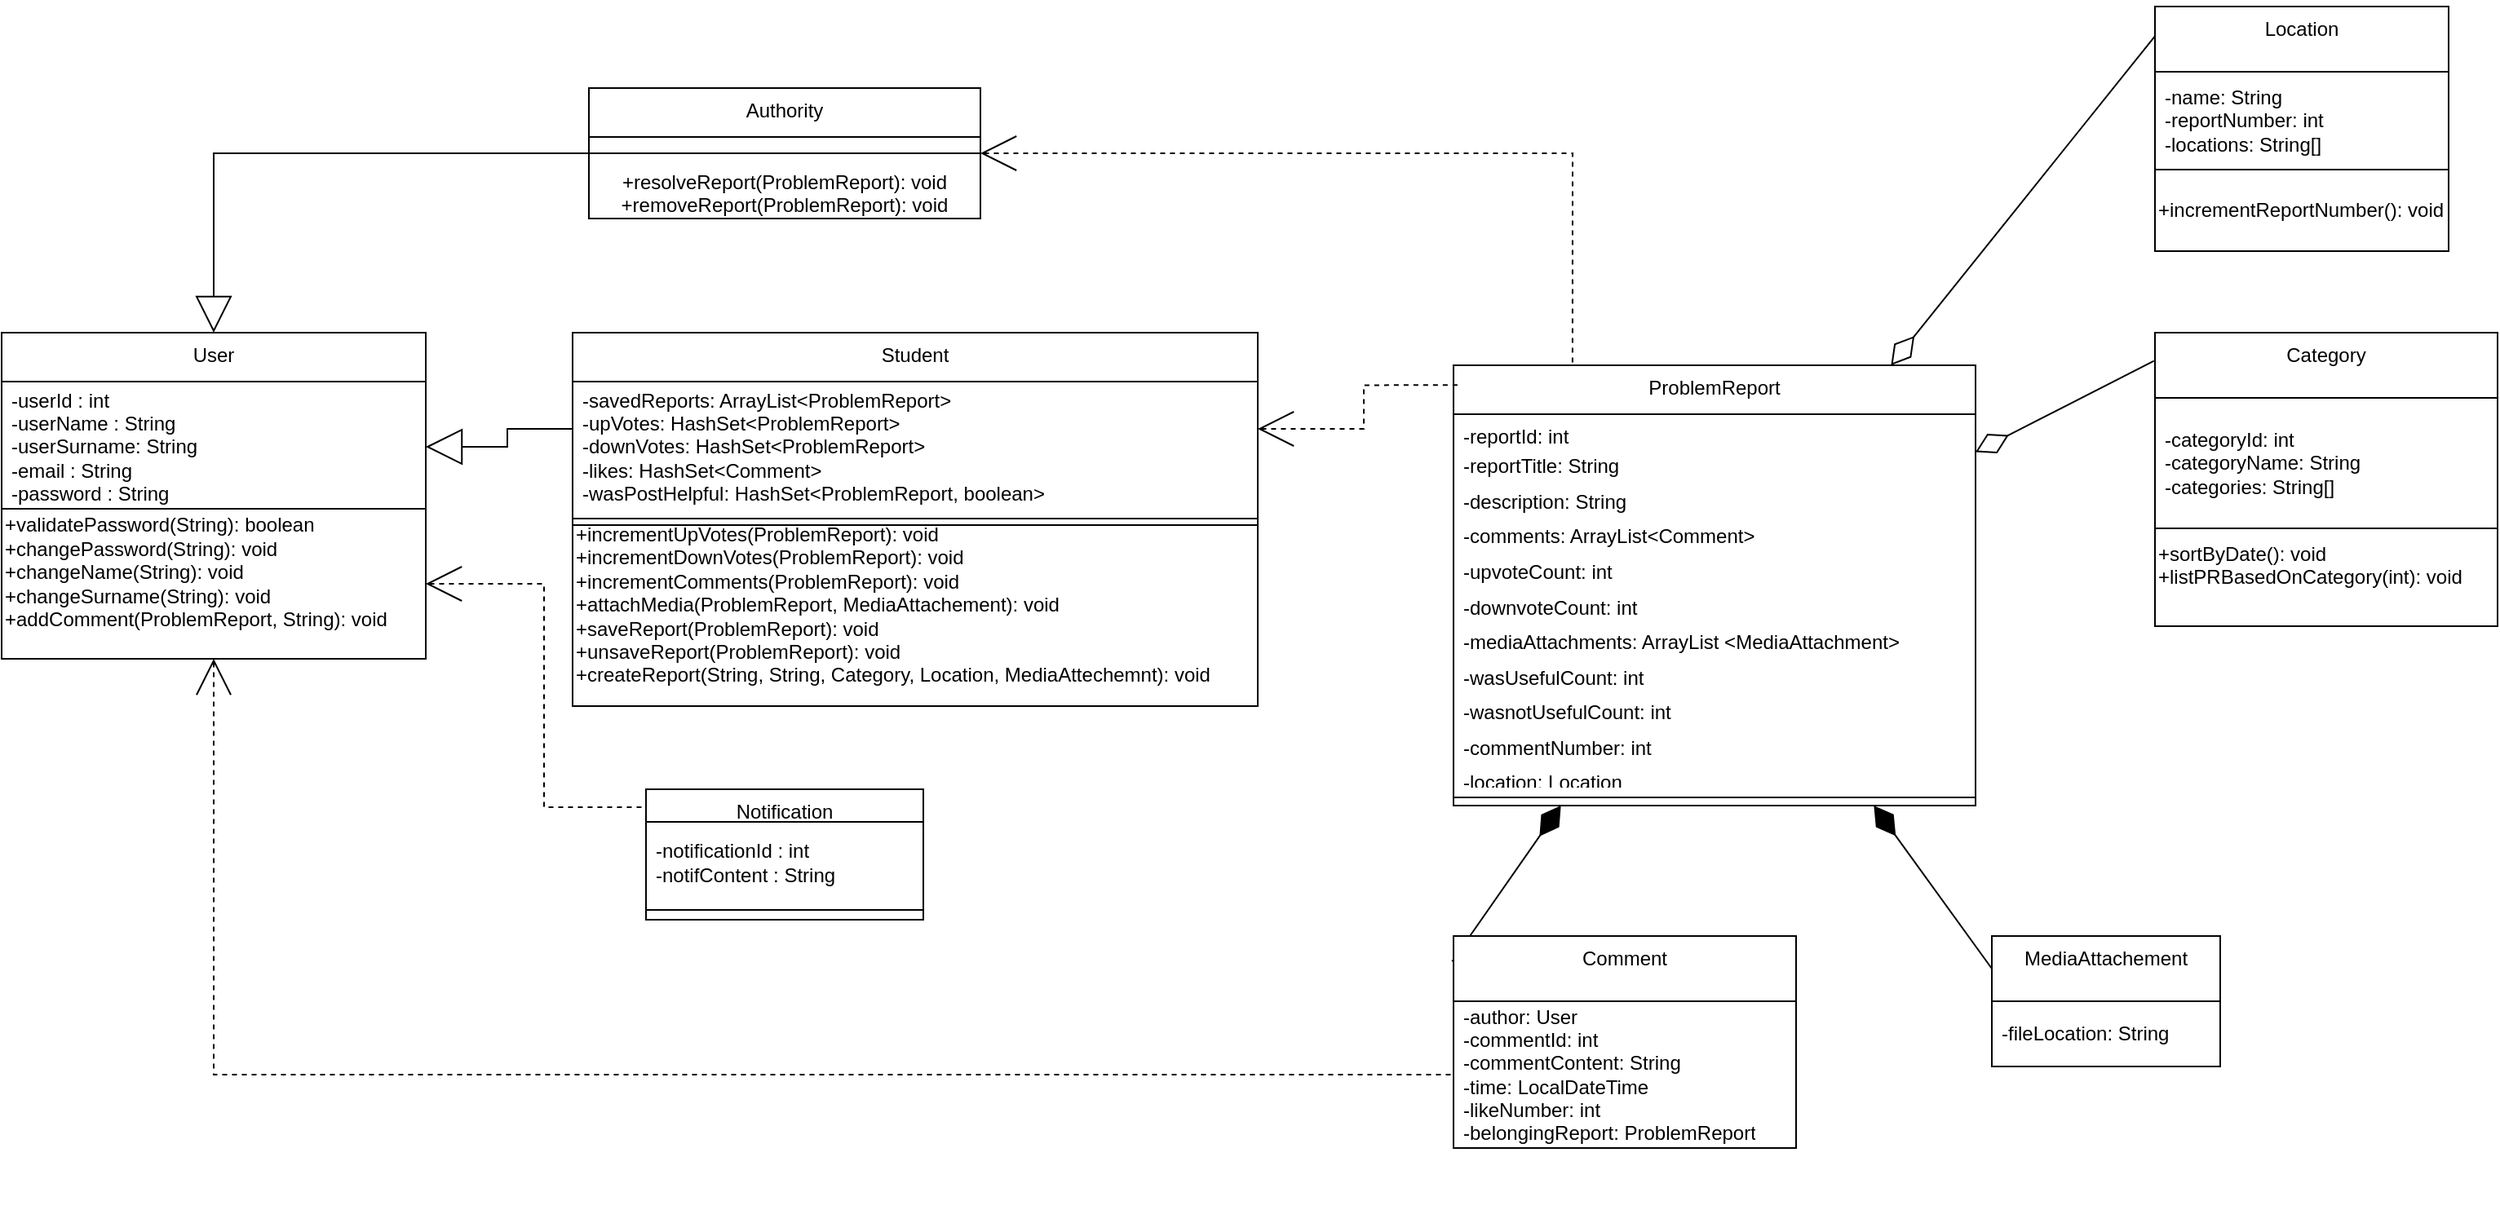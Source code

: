 <mxfile version="26.2.14">
  <diagram name="Page-1" id="ORakzUnhV8JCbeobNpkM">
    <mxGraphModel dx="1763" dy="1187" grid="1" gridSize="10" guides="1" tooltips="1" connect="1" arrows="1" fold="1" page="1" pageScale="1" pageWidth="850" pageHeight="1100" math="0" shadow="0">
      <root>
        <mxCell id="0" />
        <mxCell id="1" parent="0" />
        <mxCell id="PPV0CoCjDwiKYYMUzD3a-34" style="edgeStyle=orthogonalEdgeStyle;rounded=0;orthogonalLoop=1;jettySize=auto;html=1;endArrow=block;endFill=0;startSize=22;endSize=20;" parent="1" source="PPV0CoCjDwiKYYMUzD3a-16" target="PPV0CoCjDwiKYYMUzD3a-6" edge="1">
          <mxGeometry relative="1" as="geometry" />
        </mxCell>
        <mxCell id="PPV0CoCjDwiKYYMUzD3a-16" value="Authority" style="swimlane;fontStyle=0;align=center;verticalAlign=top;childLayout=stackLayout;horizontal=1;startSize=30;horizontalStack=0;resizeParent=1;resizeParentMax=0;resizeLast=0;collapsible=0;marginBottom=0;html=1;whiteSpace=wrap;" parent="1" vertex="1">
          <mxGeometry x="390" y="80" width="240" height="80" as="geometry" />
        </mxCell>
        <mxCell id="PPV0CoCjDwiKYYMUzD3a-18" value="" style="line;strokeWidth=1;fillColor=none;align=left;verticalAlign=middle;spacingTop=-1;spacingLeft=3;spacingRight=3;rotatable=0;labelPosition=right;points=[];portConstraint=eastwest;" parent="PPV0CoCjDwiKYYMUzD3a-16" vertex="1">
          <mxGeometry y="30" width="240" height="20" as="geometry" />
        </mxCell>
        <mxCell id="Az-UcVmYGKHEkP8nkGcq-7" value="&lt;div style=&quot;line-height: 60%;&quot;&gt;+resolveReport(ProblemReport): void&lt;div&gt;&lt;br&gt;&lt;/div&gt;&lt;div style=&quot;text-align: left;&quot;&gt;+removeReport(ProblemReport): void&lt;/div&gt;&lt;/div&gt;" style="text;html=1;align=center;verticalAlign=middle;whiteSpace=wrap;rounded=0;" vertex="1" parent="PPV0CoCjDwiKYYMUzD3a-16">
          <mxGeometry y="50" width="240" height="30" as="geometry" />
        </mxCell>
        <mxCell id="PPV0CoCjDwiKYYMUzD3a-35" style="edgeStyle=orthogonalEdgeStyle;rounded=0;orthogonalLoop=1;jettySize=auto;html=1;entryX=1;entryY=0.5;entryDx=0;entryDy=0;endArrow=block;endFill=0;endSize=20;" parent="1" source="PPV0CoCjDwiKYYMUzD3a-20" target="PPV0CoCjDwiKYYMUzD3a-8" edge="1">
          <mxGeometry relative="1" as="geometry">
            <mxPoint x="198.04" y="393.014" as="targetPoint" />
          </mxGeometry>
        </mxCell>
        <mxCell id="PPV0CoCjDwiKYYMUzD3a-36" value="Notification" style="swimlane;fontStyle=0;align=center;verticalAlign=top;childLayout=stackLayout;horizontal=1;startSize=20;horizontalStack=0;resizeParent=1;resizeParentMax=0;resizeLast=0;collapsible=0;marginBottom=0;html=1;whiteSpace=wrap;" parent="1" vertex="1">
          <mxGeometry x="425" y="510" width="170" height="80" as="geometry" />
        </mxCell>
        <mxCell id="PPV0CoCjDwiKYYMUzD3a-37" value="-notificationId : int&lt;div&gt;-notifContent : String&lt;/div&gt;" style="text;html=1;strokeColor=none;fillColor=none;align=left;verticalAlign=middle;spacingLeft=4;spacingRight=4;overflow=hidden;rotatable=0;points=[[0,0.5],[1,0.5]];portConstraint=eastwest;whiteSpace=wrap;" parent="PPV0CoCjDwiKYYMUzD3a-36" vertex="1">
          <mxGeometry y="20" width="170" height="50" as="geometry" />
        </mxCell>
        <mxCell id="PPV0CoCjDwiKYYMUzD3a-38" value="" style="line;strokeWidth=1;fillColor=none;align=left;verticalAlign=middle;spacingTop=-1;spacingLeft=3;spacingRight=3;rotatable=0;labelPosition=right;points=[];portConstraint=eastwest;" parent="PPV0CoCjDwiKYYMUzD3a-36" vertex="1">
          <mxGeometry y="70" width="170" height="8" as="geometry" />
        </mxCell>
        <mxCell id="PPV0CoCjDwiKYYMUzD3a-39" value="&lt;div&gt;&lt;br&gt;&lt;/div&gt;" style="text;html=1;strokeColor=none;fillColor=none;align=left;verticalAlign=middle;spacingLeft=4;spacingRight=4;overflow=hidden;rotatable=0;points=[[0,0.5],[1,0.5]];portConstraint=eastwest;whiteSpace=wrap;" parent="PPV0CoCjDwiKYYMUzD3a-36" vertex="1">
          <mxGeometry y="78" width="170" height="2" as="geometry" />
        </mxCell>
        <mxCell id="PPV0CoCjDwiKYYMUzD3a-40" style="edgeStyle=orthogonalEdgeStyle;rounded=0;orthogonalLoop=1;jettySize=auto;html=1;entryX=-0.006;entryY=0.138;entryDx=0;entryDy=0;entryPerimeter=0;dashed=1;startArrow=open;startFill=0;startSize=20;endArrow=none;" parent="1" source="Az-UcVmYGKHEkP8nkGcq-4" target="PPV0CoCjDwiKYYMUzD3a-36" edge="1">
          <mxGeometry relative="1" as="geometry">
            <mxPoint x="330" y="420" as="sourcePoint" />
          </mxGeometry>
        </mxCell>
        <mxCell id="PPV0CoCjDwiKYYMUzD3a-72" style="rounded=0;orthogonalLoop=1;jettySize=auto;html=1;entryX=-0.004;entryY=0.12;entryDx=0;entryDy=0;entryPerimeter=0;startArrow=diamondThin;startFill=1;startSize=20;endArrow=none;" parent="1" source="PPV0CoCjDwiKYYMUzD3a-41" target="Az-UcVmYGKHEkP8nkGcq-18" edge="1">
          <mxGeometry relative="1" as="geometry">
            <mxPoint x="1310" y="500" as="targetPoint" />
          </mxGeometry>
        </mxCell>
        <mxCell id="PPV0CoCjDwiKYYMUzD3a-74" style="rounded=0;orthogonalLoop=1;jettySize=auto;html=1;entryX=0;entryY=0.25;entryDx=0;entryDy=0;endArrow=none;startFill=1;startArrow=diamondThin;startSize=20;" parent="1" source="PPV0CoCjDwiKYYMUzD3a-41" target="PPV0CoCjDwiKYYMUzD3a-64" edge="1">
          <mxGeometry relative="1" as="geometry" />
        </mxCell>
        <mxCell id="PPV0CoCjDwiKYYMUzD3a-41" value="ProblemReport" style="swimlane;fontStyle=0;align=center;verticalAlign=top;childLayout=stackLayout;horizontal=1;startSize=30;horizontalStack=0;resizeParent=1;resizeParentMax=0;resizeLast=0;collapsible=0;marginBottom=0;html=1;whiteSpace=wrap;" parent="1" vertex="1">
          <mxGeometry x="920" y="250" width="320" height="270" as="geometry" />
        </mxCell>
        <mxCell id="Az-UcVmYGKHEkP8nkGcq-11" value="&lt;div style=&quot;line-height: 30%;&quot;&gt;&lt;div&gt;&lt;br&gt;&lt;/div&gt;&lt;div&gt;&lt;br&gt;&lt;/div&gt;&lt;div&gt;&lt;br&gt;&lt;/div&gt;&lt;div&gt;-reportId: int&lt;br&gt;&lt;/div&gt;&lt;div&gt;&lt;br&gt;&lt;/div&gt;&lt;div&gt;&lt;br&gt;&lt;/div&gt;&lt;div&gt;&lt;br&gt;&lt;/div&gt;&lt;div&gt;&lt;br&gt;&lt;/div&gt;&lt;div&gt;-reportTitle: String&lt;/div&gt;&lt;div&gt;&lt;br&gt;&lt;/div&gt;&lt;div&gt;&lt;br&gt;&lt;/div&gt;&lt;div&gt;&lt;br&gt;&lt;/div&gt;&lt;div&gt;&lt;br&gt;&lt;/div&gt;&lt;div&gt;&lt;br&gt;&lt;/div&gt;&lt;div&gt;-description: String&lt;/div&gt;&lt;div&gt;&lt;br&gt;&lt;/div&gt;&lt;div&gt;&lt;br&gt;&lt;/div&gt;&lt;div&gt;&lt;br&gt;&lt;/div&gt;&lt;div&gt;&lt;br&gt;&lt;/div&gt;&lt;div&gt;&lt;br&gt;&lt;/div&gt;&lt;div&gt;-comments: ArrayList&amp;lt;Comment&amp;gt;&lt;/div&gt;&lt;div&gt;&lt;br&gt;&lt;/div&gt;&lt;div&gt;&lt;br&gt;&lt;/div&gt;&lt;div&gt;&lt;br&gt;&lt;/div&gt;&lt;div&gt;&lt;br&gt;&lt;/div&gt;&lt;div&gt;&lt;br&gt;&lt;/div&gt;&lt;div&gt;-upvoteCount: int&lt;/div&gt;&lt;div&gt;&lt;br&gt;&lt;/div&gt;&lt;div&gt;&lt;br&gt;&lt;/div&gt;&lt;div&gt;&lt;br&gt;&lt;/div&gt;&lt;div&gt;&lt;br&gt;&lt;/div&gt;&lt;div&gt;&lt;br&gt;&lt;/div&gt;&lt;div&gt;-downvoteCount: int&lt;/div&gt;&lt;div&gt;&lt;br&gt;&lt;/div&gt;&lt;div&gt;&lt;br&gt;&lt;/div&gt;&lt;div&gt;&lt;br&gt;&lt;/div&gt;&lt;div&gt;&lt;br&gt;&lt;/div&gt;&lt;div&gt;&lt;br&gt;&lt;/div&gt;&lt;div&gt;-mediaAttachments: ArrayList &amp;lt;MediaAttachment&amp;gt;&lt;/div&gt;&lt;div&gt;&lt;br&gt;&lt;/div&gt;&lt;div&gt;&lt;br&gt;&lt;/div&gt;&lt;div&gt;&lt;br&gt;&lt;/div&gt;&lt;div&gt;&lt;br&gt;&lt;/div&gt;&lt;div&gt;&lt;br&gt;&lt;/div&gt;&lt;div&gt;-wasUsefulCount: int&lt;/div&gt;&lt;div&gt;&lt;br&gt;&lt;/div&gt;&lt;div&gt;&lt;br&gt;&lt;/div&gt;&lt;div&gt;&lt;br&gt;&lt;/div&gt;&lt;div&gt;&lt;br&gt;&lt;/div&gt;&lt;div&gt;&lt;br&gt;&lt;/div&gt;&lt;div&gt;-wasnotUsefulCount: int&lt;/div&gt;&lt;div&gt;&lt;br&gt;&lt;/div&gt;&lt;div&gt;&lt;br&gt;&lt;/div&gt;&lt;div&gt;&lt;br&gt;&lt;/div&gt;&lt;div&gt;&lt;br&gt;&lt;/div&gt;&lt;div&gt;&lt;br&gt;&lt;/div&gt;&lt;div&gt;-commentNumber: int&lt;/div&gt;&lt;div&gt;&lt;br&gt;&lt;/div&gt;&lt;div&gt;&lt;br&gt;&lt;/div&gt;&lt;div&gt;&lt;br&gt;&lt;/div&gt;&lt;div&gt;&lt;br&gt;&lt;/div&gt;&lt;div&gt;&lt;br&gt;&lt;/div&gt;&lt;div&gt;-location: Location&lt;/div&gt;&lt;div&gt;&lt;br&gt;&lt;/div&gt;&lt;div&gt;&lt;br&gt;&lt;/div&gt;&lt;div&gt;&lt;br&gt;&lt;/div&gt;&lt;div&gt;&lt;br&gt;&lt;/div&gt;&lt;div&gt;&lt;br&gt;&lt;/div&gt;&lt;div&gt;-category: Category&lt;/div&gt;&lt;div&gt;&lt;br&gt;&lt;/div&gt;&lt;/div&gt;" style="text;html=1;strokeColor=none;fillColor=none;align=left;verticalAlign=middle;spacingLeft=4;spacingRight=4;overflow=hidden;rotatable=0;points=[[0,0.5],[1,0.5]];portConstraint=eastwest;whiteSpace=wrap;" vertex="1" parent="PPV0CoCjDwiKYYMUzD3a-41">
          <mxGeometry y="30" width="320" height="230" as="geometry" />
        </mxCell>
        <mxCell id="PPV0CoCjDwiKYYMUzD3a-43" value="" style="line;strokeWidth=1;fillColor=none;align=left;verticalAlign=middle;spacingTop=-1;spacingLeft=3;spacingRight=3;rotatable=0;labelPosition=right;points=[];portConstraint=eastwest;" parent="PPV0CoCjDwiKYYMUzD3a-41" vertex="1">
          <mxGeometry y="260" width="320" height="10" as="geometry" />
        </mxCell>
        <mxCell id="PPV0CoCjDwiKYYMUzD3a-64" value="MediaAttachement" style="swimlane;fontStyle=0;align=center;verticalAlign=top;childLayout=stackLayout;horizontal=1;startSize=40;horizontalStack=0;resizeParent=1;resizeParentMax=0;resizeLast=0;collapsible=0;marginBottom=0;html=1;whiteSpace=wrap;" parent="1" vertex="1">
          <mxGeometry x="1250" y="600" width="140" height="80" as="geometry" />
        </mxCell>
        <mxCell id="PPV0CoCjDwiKYYMUzD3a-65" value="-fileLocation: String" style="text;html=1;strokeColor=none;fillColor=none;align=left;verticalAlign=middle;spacingLeft=4;spacingRight=4;overflow=hidden;rotatable=0;points=[[0,0.5],[1,0.5]];portConstraint=eastwest;whiteSpace=wrap;" parent="PPV0CoCjDwiKYYMUzD3a-64" vertex="1">
          <mxGeometry y="40" width="140" height="40" as="geometry" />
        </mxCell>
        <mxCell id="PPV0CoCjDwiKYYMUzD3a-67" value="" style="group" parent="1" vertex="1" connectable="0">
          <mxGeometry x="1350" y="230" width="210" height="180" as="geometry" />
        </mxCell>
        <mxCell id="PPV0CoCjDwiKYYMUzD3a-55" value="Category" style="swimlane;fontStyle=0;align=center;verticalAlign=top;childLayout=stackLayout;horizontal=1;startSize=40;horizontalStack=0;resizeParent=1;resizeParentMax=0;resizeLast=0;collapsible=0;marginBottom=0;html=1;whiteSpace=wrap;" parent="PPV0CoCjDwiKYYMUzD3a-67" vertex="1">
          <mxGeometry width="210.0" height="120" as="geometry" />
        </mxCell>
        <mxCell id="PPV0CoCjDwiKYYMUzD3a-56" value="-categoryId: int&amp;nbsp;&lt;div&gt;-categoryName: String&amp;nbsp;&lt;/div&gt;&lt;div&gt;-categories: String[]&lt;/div&gt;" style="text;html=1;strokeColor=none;fillColor=none;align=left;verticalAlign=middle;spacingLeft=4;spacingRight=4;overflow=hidden;rotatable=0;points=[[0,0.5],[1,0.5]];portConstraint=eastwest;whiteSpace=wrap;" parent="PPV0CoCjDwiKYYMUzD3a-55" vertex="1">
          <mxGeometry y="40" width="210.0" height="80" as="geometry" />
        </mxCell>
        <mxCell id="PPV0CoCjDwiKYYMUzD3a-66" value="+sortByDate(): void&lt;div&gt;+listPRBasedOnCategory(int): void&amp;nbsp;&lt;/div&gt;&lt;div&gt;&lt;br&gt;&lt;/div&gt;" style="rounded=0;whiteSpace=wrap;html=1;align=left;" parent="PPV0CoCjDwiKYYMUzD3a-67" vertex="1">
          <mxGeometry y="120" width="210.0" height="60" as="geometry" />
        </mxCell>
        <mxCell id="PPV0CoCjDwiKYYMUzD3a-69" style="rounded=0;orthogonalLoop=1;jettySize=auto;html=1;entryX=-0.003;entryY=0.144;entryDx=0;entryDy=0;entryPerimeter=0;endArrow=none;endFill=0;endSize=20;startArrow=diamondThin;startFill=0;startSize=20;" parent="1" source="PPV0CoCjDwiKYYMUzD3a-41" target="PPV0CoCjDwiKYYMUzD3a-55" edge="1">
          <mxGeometry relative="1" as="geometry" />
        </mxCell>
        <mxCell id="Az-UcVmYGKHEkP8nkGcq-5" value="" style="group" vertex="1" connectable="0" parent="1">
          <mxGeometry x="30" y="230" width="260" height="200" as="geometry" />
        </mxCell>
        <mxCell id="PPV0CoCjDwiKYYMUzD3a-6" value="User" style="swimlane;fontStyle=0;align=center;verticalAlign=top;childLayout=stackLayout;horizontal=1;startSize=30;horizontalStack=0;resizeParent=1;resizeParentMax=0;resizeLast=0;collapsible=0;marginBottom=0;html=1;whiteSpace=wrap;" parent="Az-UcVmYGKHEkP8nkGcq-5" vertex="1">
          <mxGeometry width="260.0" height="110" as="geometry" />
        </mxCell>
        <mxCell id="PPV0CoCjDwiKYYMUzD3a-8" value="-userId : int&lt;div&gt;-userName : String&lt;/div&gt;&lt;div&gt;-userSurname: String&lt;/div&gt;&lt;div&gt;-email : String&lt;/div&gt;&lt;div&gt;-password : String&lt;/div&gt;" style="text;html=1;strokeColor=none;fillColor=none;align=left;verticalAlign=middle;spacingLeft=4;spacingRight=4;overflow=hidden;rotatable=0;points=[[0,0.5],[1,0.5]];portConstraint=eastwest;whiteSpace=wrap;" parent="PPV0CoCjDwiKYYMUzD3a-6" vertex="1">
          <mxGeometry y="30" width="260.0" height="80" as="geometry" />
        </mxCell>
        <mxCell id="PPV0CoCjDwiKYYMUzD3a-11" value="" style="line;strokeWidth=1;fillColor=none;align=left;verticalAlign=middle;spacingTop=-1;spacingLeft=3;spacingRight=3;rotatable=0;labelPosition=right;points=[];portConstraint=eastwest;" parent="PPV0CoCjDwiKYYMUzD3a-6" vertex="1">
          <mxGeometry y="110" width="260.0" as="geometry" />
        </mxCell>
        <mxCell id="Az-UcVmYGKHEkP8nkGcq-4" value="+validatePassword(String): boolean&lt;div&gt;+changePassword(String): void&lt;/div&gt;&lt;div&gt;+changeName(String): void&lt;/div&gt;&lt;div&gt;+changeSurname(String): void&lt;/div&gt;&lt;div&gt;+addComment(ProblemReport, String): void&lt;/div&gt;&lt;div&gt;&lt;br&gt;&lt;/div&gt;" style="rounded=0;whiteSpace=wrap;html=1;align=left;" vertex="1" parent="Az-UcVmYGKHEkP8nkGcq-5">
          <mxGeometry y="108" width="260.0" height="92" as="geometry" />
        </mxCell>
        <mxCell id="Az-UcVmYGKHEkP8nkGcq-9" value="" style="group" vertex="1" connectable="0" parent="1">
          <mxGeometry x="380" y="230" width="420" height="229" as="geometry" />
        </mxCell>
        <mxCell id="Az-UcVmYGKHEkP8nkGcq-8" value="+incrementUpVotes(ProblemReport): void&lt;div&gt;+incrementDownVotes(ProblemReport): void&lt;/div&gt;&lt;div&gt;+incrementComments(ProblemReport): void&lt;/div&gt;&lt;div&gt;+attachMedia(ProblemReport, MediaAttachement): void&lt;/div&gt;&lt;div&gt;+saveReport(ProblemReport): void&lt;/div&gt;&lt;div&gt;+unsaveReport(ProblemReport): void&lt;br&gt;&lt;/div&gt;&lt;div&gt;+createReport(String, String, Category, Location, MediaAttechemnt): void&lt;br&gt;&lt;/div&gt;&lt;div&gt;&lt;br&gt;&lt;/div&gt;" style="rounded=0;whiteSpace=wrap;html=1;align=left;" vertex="1" parent="Az-UcVmYGKHEkP8nkGcq-9">
          <mxGeometry y="118" width="420" height="111" as="geometry" />
        </mxCell>
        <mxCell id="PPV0CoCjDwiKYYMUzD3a-20" value="Student" style="swimlane;fontStyle=0;align=center;verticalAlign=top;childLayout=stackLayout;horizontal=1;startSize=30;horizontalStack=0;resizeParent=1;resizeParentMax=0;resizeLast=0;collapsible=0;marginBottom=0;html=1;whiteSpace=wrap;" parent="Az-UcVmYGKHEkP8nkGcq-9" vertex="1">
          <mxGeometry width="420" height="118" as="geometry" />
        </mxCell>
        <mxCell id="PPV0CoCjDwiKYYMUzD3a-21" value="&lt;div&gt;-savedReports: ArrayList&amp;lt;ProblemReport&amp;gt;&lt;/div&gt;&lt;div&gt;-upVotes: HashSet&amp;lt;ProblemReport&amp;gt;&lt;/div&gt;&lt;div&gt;-downVotes: HashSet&amp;lt;ProblemReport&amp;gt;&lt;/div&gt;&lt;div&gt;-likes: HashSet&amp;lt;Comment&amp;gt;&lt;/div&gt;&lt;div&gt;-wasPostHelpful: HashSet&amp;lt;ProblemReport, boolean&amp;gt;&lt;/div&gt;" style="text;html=1;strokeColor=none;fillColor=none;align=left;verticalAlign=middle;spacingLeft=4;spacingRight=4;overflow=hidden;rotatable=0;points=[[0,0.5],[1,0.5]];portConstraint=eastwest;whiteSpace=wrap;" parent="PPV0CoCjDwiKYYMUzD3a-20" vertex="1">
          <mxGeometry y="30" width="420" height="80" as="geometry" />
        </mxCell>
        <mxCell id="PPV0CoCjDwiKYYMUzD3a-22" value="" style="line;strokeWidth=1;fillColor=none;align=left;verticalAlign=middle;spacingTop=-1;spacingLeft=3;spacingRight=3;rotatable=0;labelPosition=right;points=[];portConstraint=eastwest;" parent="PPV0CoCjDwiKYYMUzD3a-20" vertex="1">
          <mxGeometry y="110" width="420" height="8" as="geometry" />
        </mxCell>
        <mxCell id="Az-UcVmYGKHEkP8nkGcq-12" value="" style="group" vertex="1" connectable="0" parent="1">
          <mxGeometry x="1350" y="30" width="180" height="180" as="geometry" />
        </mxCell>
        <mxCell id="Az-UcVmYGKHEkP8nkGcq-13" value="Location" style="swimlane;fontStyle=0;align=center;verticalAlign=top;childLayout=stackLayout;horizontal=1;startSize=40;horizontalStack=0;resizeParent=1;resizeParentMax=0;resizeLast=0;collapsible=0;marginBottom=0;html=1;whiteSpace=wrap;" vertex="1" parent="Az-UcVmYGKHEkP8nkGcq-12">
          <mxGeometry width="180" height="100" as="geometry" />
        </mxCell>
        <mxCell id="Az-UcVmYGKHEkP8nkGcq-14" value="-name: String&amp;nbsp;&lt;div&gt;-reportNumber: int&amp;nbsp;&lt;/div&gt;&lt;div&gt;-locations: String[]&lt;/div&gt;" style="text;html=1;strokeColor=none;fillColor=none;align=left;verticalAlign=middle;spacingLeft=4;spacingRight=4;overflow=hidden;rotatable=0;points=[[0,0.5],[1,0.5]];portConstraint=eastwest;whiteSpace=wrap;" vertex="1" parent="Az-UcVmYGKHEkP8nkGcq-13">
          <mxGeometry y="40" width="180" height="60" as="geometry" />
        </mxCell>
        <mxCell id="Az-UcVmYGKHEkP8nkGcq-15" value="+incrementReportNumber(): void" style="rounded=0;whiteSpace=wrap;html=1;align=left;" vertex="1" parent="Az-UcVmYGKHEkP8nkGcq-12">
          <mxGeometry y="100" width="180" height="50" as="geometry" />
        </mxCell>
        <mxCell id="Az-UcVmYGKHEkP8nkGcq-16" style="rounded=0;orthogonalLoop=1;jettySize=auto;html=1;entryX=0.001;entryY=0.179;entryDx=0;entryDy=0;entryPerimeter=0;endArrow=none;endFill=0;endSize=20;targetPerimeterSpacing=18;startArrow=diamondThin;startFill=0;sourcePerimeterSpacing=0;startSize=20;" edge="1" parent="1" source="PPV0CoCjDwiKYYMUzD3a-41" target="Az-UcVmYGKHEkP8nkGcq-13">
          <mxGeometry relative="1" as="geometry" />
        </mxCell>
        <mxCell id="Az-UcVmYGKHEkP8nkGcq-17" value="" style="group" vertex="1" connectable="0" parent="1">
          <mxGeometry x="920" y="600" width="210.0" height="180" as="geometry" />
        </mxCell>
        <mxCell id="Az-UcVmYGKHEkP8nkGcq-18" value="Comment" style="swimlane;fontStyle=0;align=center;verticalAlign=top;childLayout=stackLayout;horizontal=1;startSize=40;horizontalStack=0;resizeParent=1;resizeParentMax=0;resizeLast=0;collapsible=0;marginBottom=0;html=1;whiteSpace=wrap;" vertex="1" parent="Az-UcVmYGKHEkP8nkGcq-17">
          <mxGeometry width="210" height="130" as="geometry" />
        </mxCell>
        <mxCell id="Az-UcVmYGKHEkP8nkGcq-19" value="-author: User&lt;div&gt;-commentId: int&amp;nbsp;&lt;/div&gt;&lt;div&gt;-commentContent: String&lt;/div&gt;&lt;div&gt;-time: LocalDateTime&lt;/div&gt;&lt;div&gt;-likeNumber: int&lt;/div&gt;&lt;div&gt;-belongingReport: ProblemReport&lt;/div&gt;" style="text;html=1;strokeColor=none;fillColor=none;align=left;verticalAlign=middle;spacingLeft=4;spacingRight=4;overflow=hidden;rotatable=0;points=[[0,0.5],[1,0.5]];portConstraint=eastwest;whiteSpace=wrap;" vertex="1" parent="Az-UcVmYGKHEkP8nkGcq-18">
          <mxGeometry y="40" width="210" height="90" as="geometry" />
        </mxCell>
        <mxCell id="Az-UcVmYGKHEkP8nkGcq-21" style="edgeStyle=orthogonalEdgeStyle;rounded=0;orthogonalLoop=1;jettySize=auto;html=1;entryX=0.011;entryY=0.045;entryDx=0;entryDy=0;entryPerimeter=0;dashed=1;endArrow=none;endFill=0;endSize=14;startArrow=open;startFill=0;startSize=20;" edge="1" parent="1" source="PPV0CoCjDwiKYYMUzD3a-20" target="PPV0CoCjDwiKYYMUzD3a-41">
          <mxGeometry relative="1" as="geometry" />
        </mxCell>
        <mxCell id="Az-UcVmYGKHEkP8nkGcq-22" style="edgeStyle=orthogonalEdgeStyle;rounded=0;orthogonalLoop=1;jettySize=auto;html=1;dashed=1;startArrow=open;startFill=0;endArrow=none;startSize=20;" edge="1" parent="1" source="Az-UcVmYGKHEkP8nkGcq-4" target="Az-UcVmYGKHEkP8nkGcq-19">
          <mxGeometry relative="1" as="geometry" />
        </mxCell>
        <mxCell id="Az-UcVmYGKHEkP8nkGcq-23" style="edgeStyle=orthogonalEdgeStyle;rounded=0;orthogonalLoop=1;jettySize=auto;html=1;entryX=0.228;entryY=0.001;entryDx=0;entryDy=0;entryPerimeter=0;dashed=1;endArrow=none;startFill=0;startArrow=open;startSize=20;" edge="1" parent="1" source="PPV0CoCjDwiKYYMUzD3a-16" target="PPV0CoCjDwiKYYMUzD3a-41">
          <mxGeometry relative="1" as="geometry" />
        </mxCell>
      </root>
    </mxGraphModel>
  </diagram>
</mxfile>
